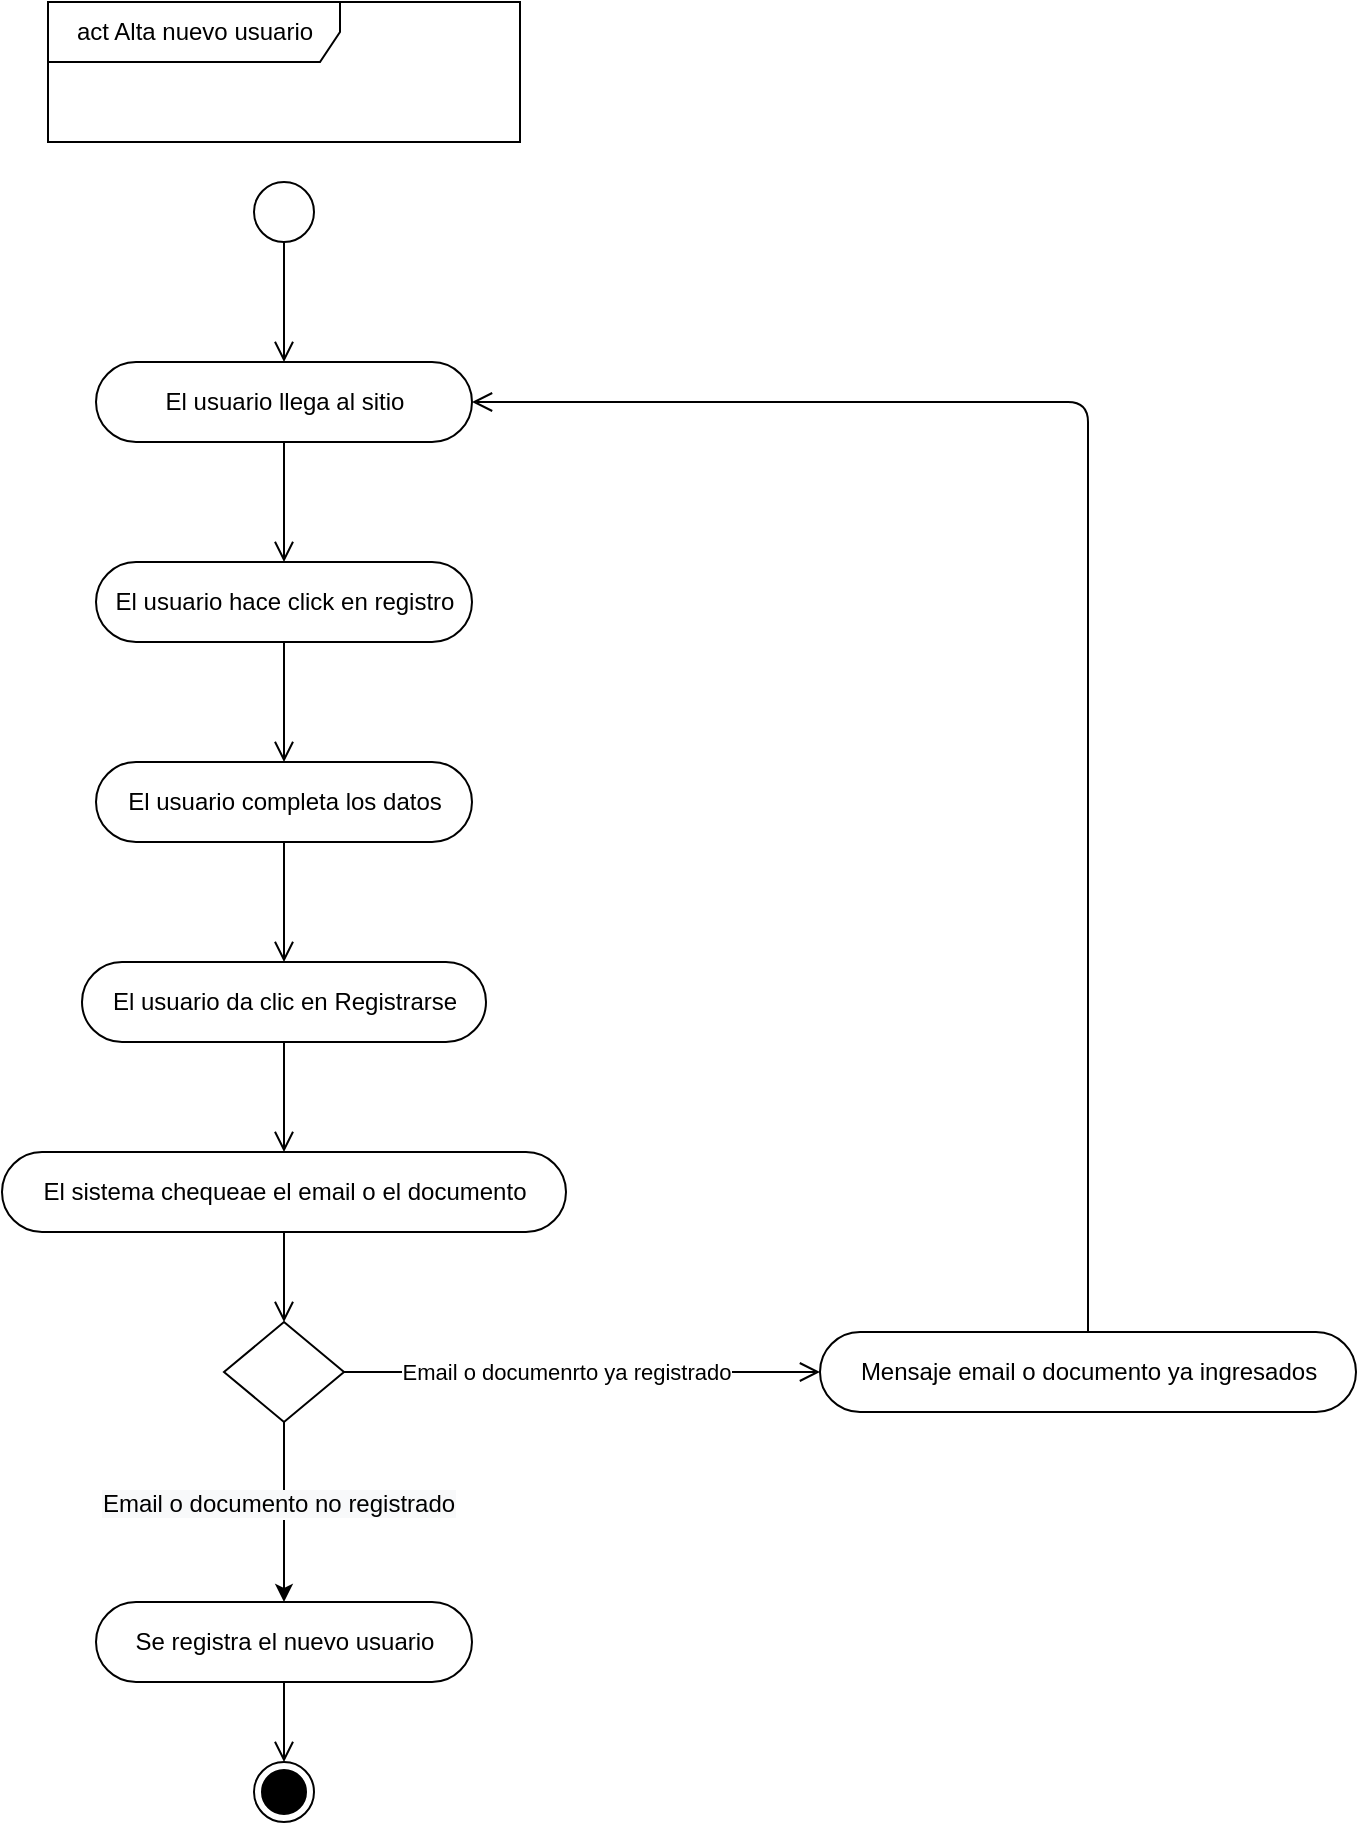 <mxfile version="14.6.13" type="device"><diagram id="5PZ011A4qRxQ4MZPh3FE" name="Página-1"><mxGraphModel dx="1240" dy="689" grid="1" gridSize="10" guides="1" tooltips="1" connect="1" arrows="1" fold="1" page="1" pageScale="1" pageWidth="827" pageHeight="1169" math="0" shadow="0"><root><mxCell id="0"/><mxCell id="1" parent="0"/><mxCell id="V3aoZE5wusPbRb1Oywfg-3" value="" style="ellipse;fillColor=#ffffff;strokeColor=#000000;" vertex="1" parent="1"><mxGeometry x="387" y="100" width="30" height="30" as="geometry"/></mxCell><mxCell id="V3aoZE5wusPbRb1Oywfg-4" value="act Alta nuevo usuario" style="shape=umlFrame;tabPosition=left;html=1;boundedLbl=1;labelInHeader=1;width=146;height=30;" vertex="1" parent="1"><mxGeometry x="284" y="10" width="236" height="70" as="geometry"/></mxCell><mxCell id="V3aoZE5wusPbRb1Oywfg-10" value="El usuario hace click en registro" style="html=1;dashed=0;whitespace=wrap;shape=mxgraph.dfd.start" vertex="1" parent="1"><mxGeometry x="308" y="290" width="188" height="40" as="geometry"/></mxCell><mxCell id="V3aoZE5wusPbRb1Oywfg-11" value="El usuario completa los datos" style="html=1;dashed=0;whitespace=wrap;shape=mxgraph.dfd.start" vertex="1" parent="1"><mxGeometry x="308" y="390" width="188" height="40" as="geometry"/></mxCell><mxCell id="V3aoZE5wusPbRb1Oywfg-12" value="El usuario da clic en Registrarse" style="html=1;dashed=0;whitespace=wrap;shape=mxgraph.dfd.start" vertex="1" parent="1"><mxGeometry x="301" y="490" width="202" height="40" as="geometry"/></mxCell><mxCell id="V3aoZE5wusPbRb1Oywfg-13" value="El sistema chequeae el email o el documento" style="html=1;dashed=0;whitespace=wrap;shape=mxgraph.dfd.start" vertex="1" parent="1"><mxGeometry x="261" y="585" width="282" height="40" as="geometry"/></mxCell><mxCell id="V3aoZE5wusPbRb1Oywfg-14" value="" style="shape=rhombus;html=1;dashed=0;whitespace=wrap;perimeter=rhombusPerimeter;" vertex="1" parent="1"><mxGeometry x="372" y="670" width="60" height="50" as="geometry"/></mxCell><mxCell id="V3aoZE5wusPbRb1Oywfg-15" value="Se registra el nuevo usuario" style="html=1;dashed=0;whitespace=wrap;shape=mxgraph.dfd.start" vertex="1" parent="1"><mxGeometry x="308" y="810" width="188" height="40" as="geometry"/></mxCell><mxCell id="V3aoZE5wusPbRb1Oywfg-16" value="" style="ellipse;html=1;shape=endState;fillColor=#000000;strokeColor=#000000;" vertex="1" parent="1"><mxGeometry x="387" y="890" width="30" height="30" as="geometry"/></mxCell><mxCell id="V3aoZE5wusPbRb1Oywfg-17" value="Mensaje email o documento ya ingresados" style="html=1;dashed=0;whitespace=wrap;shape=mxgraph.dfd.start" vertex="1" parent="1"><mxGeometry x="670" y="675" width="268" height="40" as="geometry"/></mxCell><mxCell id="V3aoZE5wusPbRb1Oywfg-18" value="El usuario llega al sitio" style="html=1;dashed=0;whitespace=wrap;shape=mxgraph.dfd.start" vertex="1" parent="1"><mxGeometry x="308" y="190" width="188" height="40" as="geometry"/></mxCell><mxCell id="V3aoZE5wusPbRb1Oywfg-19" value="" style="endArrow=open;startArrow=none;endFill=0;startFill=0;endSize=8;html=1;verticalAlign=bottom;labelBackgroundColor=none;strokeWidth=1;exitX=0.5;exitY=1;exitDx=0;exitDy=0;entryX=0.5;entryY=0.5;entryDx=0;entryDy=-20;entryPerimeter=0;" edge="1" parent="1" source="V3aoZE5wusPbRb1Oywfg-3" target="V3aoZE5wusPbRb1Oywfg-18"><mxGeometry width="160" relative="1" as="geometry"><mxPoint x="520" y="220" as="sourcePoint"/><mxPoint x="680" y="220" as="targetPoint"/></mxGeometry></mxCell><mxCell id="V3aoZE5wusPbRb1Oywfg-20" value="" style="endArrow=open;startArrow=none;endFill=0;startFill=0;endSize=8;html=1;verticalAlign=bottom;labelBackgroundColor=none;strokeWidth=1;exitX=0.5;exitY=0.5;exitDx=0;exitDy=20;exitPerimeter=0;entryX=0.5;entryY=0.5;entryDx=0;entryDy=-20;entryPerimeter=0;" edge="1" parent="1" source="V3aoZE5wusPbRb1Oywfg-18" target="V3aoZE5wusPbRb1Oywfg-10"><mxGeometry width="160" relative="1" as="geometry"><mxPoint x="620.0" y="290" as="sourcePoint"/><mxPoint x="780.0" y="290" as="targetPoint"/></mxGeometry></mxCell><mxCell id="V3aoZE5wusPbRb1Oywfg-21" value="" style="endArrow=open;startArrow=none;endFill=0;startFill=0;endSize=8;html=1;verticalAlign=bottom;labelBackgroundColor=none;strokeWidth=1;exitX=0.5;exitY=0.5;exitDx=0;exitDy=20;exitPerimeter=0;entryX=0.5;entryY=0.5;entryDx=0;entryDy=-20;entryPerimeter=0;" edge="1" parent="1" source="V3aoZE5wusPbRb1Oywfg-10" target="V3aoZE5wusPbRb1Oywfg-11"><mxGeometry width="160" relative="1" as="geometry"><mxPoint x="630.0" y="300" as="sourcePoint"/><mxPoint x="790.0" y="300" as="targetPoint"/></mxGeometry></mxCell><mxCell id="V3aoZE5wusPbRb1Oywfg-22" value="" style="endArrow=open;startArrow=none;endFill=0;startFill=0;endSize=8;html=1;verticalAlign=bottom;labelBackgroundColor=none;strokeWidth=1;exitX=0.5;exitY=0.5;exitDx=0;exitDy=20;exitPerimeter=0;entryX=0.5;entryY=0.5;entryDx=0;entryDy=-20;entryPerimeter=0;" edge="1" parent="1" source="V3aoZE5wusPbRb1Oywfg-11" target="V3aoZE5wusPbRb1Oywfg-12"><mxGeometry width="160" relative="1" as="geometry"><mxPoint x="640.0" y="310" as="sourcePoint"/><mxPoint x="800.0" y="310" as="targetPoint"/></mxGeometry></mxCell><mxCell id="V3aoZE5wusPbRb1Oywfg-23" value="" style="endArrow=open;startArrow=none;endFill=0;startFill=0;endSize=8;html=1;verticalAlign=bottom;labelBackgroundColor=none;strokeWidth=1;exitX=0.5;exitY=0.5;exitDx=0;exitDy=20;exitPerimeter=0;entryX=0.5;entryY=0.5;entryDx=0;entryDy=-20;entryPerimeter=0;" edge="1" parent="1" source="V3aoZE5wusPbRb1Oywfg-12" target="V3aoZE5wusPbRb1Oywfg-13"><mxGeometry width="160" relative="1" as="geometry"><mxPoint x="650.0" y="320" as="sourcePoint"/><mxPoint x="810.0" y="320" as="targetPoint"/></mxGeometry></mxCell><mxCell id="V3aoZE5wusPbRb1Oywfg-24" value="" style="endArrow=open;startArrow=none;endFill=0;startFill=0;endSize=8;html=1;verticalAlign=bottom;labelBackgroundColor=none;strokeWidth=1;exitX=0.5;exitY=0.5;exitDx=0;exitDy=20;exitPerimeter=0;entryX=0.5;entryY=0;entryDx=0;entryDy=0;" edge="1" parent="1" source="V3aoZE5wusPbRb1Oywfg-13" target="V3aoZE5wusPbRb1Oywfg-14"><mxGeometry width="160" relative="1" as="geometry"><mxPoint x="590.0" y="660" as="sourcePoint"/><mxPoint x="750.0" y="660" as="targetPoint"/></mxGeometry></mxCell><mxCell id="V3aoZE5wusPbRb1Oywfg-26" value="" style="endArrow=open;startArrow=none;endFill=0;startFill=0;endSize=8;html=1;verticalAlign=bottom;labelBackgroundColor=none;strokeWidth=1;exitX=0.5;exitY=0.5;exitDx=0;exitDy=20;exitPerimeter=0;entryX=0.5;entryY=0;entryDx=0;entryDy=0;" edge="1" parent="1" source="V3aoZE5wusPbRb1Oywfg-15" target="V3aoZE5wusPbRb1Oywfg-16"><mxGeometry width="160" relative="1" as="geometry"><mxPoint x="610.0" y="680" as="sourcePoint"/><mxPoint x="770.0" y="680" as="targetPoint"/></mxGeometry></mxCell><mxCell id="V3aoZE5wusPbRb1Oywfg-28" value="" style="endArrow=open;startArrow=none;endFill=0;startFill=0;endSize=8;html=1;verticalAlign=bottom;labelBackgroundColor=none;strokeWidth=1;exitX=1;exitY=0.5;exitDx=0;exitDy=0;entryX=0;entryY=0.5;entryDx=0;entryDy=0;entryPerimeter=0;" edge="1" parent="1" source="V3aoZE5wusPbRb1Oywfg-14" target="V3aoZE5wusPbRb1Oywfg-17"><mxGeometry width="160" relative="1" as="geometry"><mxPoint x="620.0" y="690" as="sourcePoint"/><mxPoint x="780.0" y="690" as="targetPoint"/></mxGeometry></mxCell><mxCell id="V3aoZE5wusPbRb1Oywfg-33" value="Email o documenrto ya registrado" style="edgeLabel;html=1;align=center;verticalAlign=middle;resizable=0;points=[];" vertex="1" connectable="0" parent="V3aoZE5wusPbRb1Oywfg-28"><mxGeometry x="-0.449" y="3" relative="1" as="geometry"><mxPoint x="45" y="3" as="offset"/></mxGeometry></mxCell><mxCell id="V3aoZE5wusPbRb1Oywfg-29" value="" style="endArrow=open;startArrow=none;endFill=0;startFill=0;endSize=8;html=1;verticalAlign=bottom;labelBackgroundColor=none;strokeWidth=1;exitX=0.5;exitY=0.5;exitDx=0;exitDy=-20;exitPerimeter=0;entryX=1;entryY=0.5;entryDx=0;entryDy=0;entryPerimeter=0;" edge="1" parent="1" source="V3aoZE5wusPbRb1Oywfg-17" target="V3aoZE5wusPbRb1Oywfg-18"><mxGeometry width="160" relative="1" as="geometry"><mxPoint x="630.0" y="700" as="sourcePoint"/><mxPoint x="740" y="460" as="targetPoint"/><Array as="points"><mxPoint x="804" y="210"/></Array></mxGeometry></mxCell><mxCell id="V3aoZE5wusPbRb1Oywfg-34" value="" style="endArrow=classic;html=1;exitX=0.5;exitY=1;exitDx=0;exitDy=0;entryX=0.5;entryY=0.5;entryDx=0;entryDy=-20;entryPerimeter=0;" edge="1" parent="1" source="V3aoZE5wusPbRb1Oywfg-14" target="V3aoZE5wusPbRb1Oywfg-15"><mxGeometry width="50" height="50" relative="1" as="geometry"><mxPoint x="530" y="750" as="sourcePoint"/><mxPoint x="670" y="820" as="targetPoint"/></mxGeometry></mxCell><mxCell id="V3aoZE5wusPbRb1Oywfg-36" value="&lt;span style=&quot;font-size: 12px ; background-color: rgb(248 , 249 , 250)&quot;&gt;Email o documento no registrado&lt;/span&gt;" style="edgeLabel;html=1;align=center;verticalAlign=middle;resizable=0;points=[];" vertex="1" connectable="0" parent="V3aoZE5wusPbRb1Oywfg-34"><mxGeometry x="0.503" y="-2" relative="1" as="geometry"><mxPoint x="-1" y="-27" as="offset"/></mxGeometry></mxCell></root></mxGraphModel></diagram></mxfile>